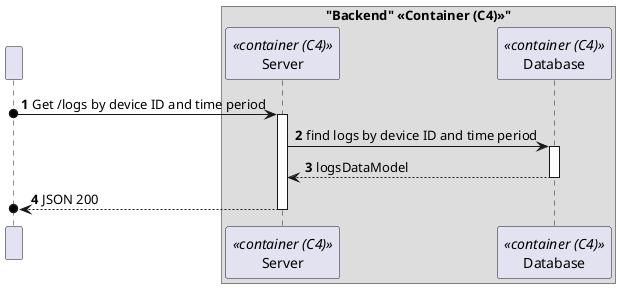 @startuml
'https://plantuml.com/sequence-diagram
!pragma layout smetana

autonumber

participant " " as HTTP

box "Backend" <<Container (C4)>>"
    participant "Server" as SE<<container (C4)>>
    participant "Database" as DB<<container (C4)>>
end box


HTTP o-> SE : Get /logs by device ID and time period
activate SE

SE -> DB : find logs by device ID and time period
activate DB

DB --> SE : logsDataModel
deactivate DB


SE -->o HTTP : JSON 200
deactivate SE

deactivate HTTP


@enduml